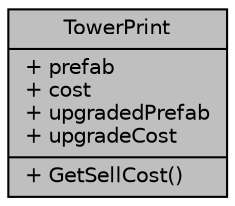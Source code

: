 digraph "TowerPrint"
{
 // LATEX_PDF_SIZE
  edge [fontname="Helvetica",fontsize="10",labelfontname="Helvetica",labelfontsize="10"];
  node [fontname="Helvetica",fontsize="10",shape=record];
  Node1 [label="{TowerPrint\n|+ prefab\l+ cost\l+ upgradedPrefab\l+ upgradeCost\l|+ GetSellCost()\l}",height=0.2,width=0.4,color="black", fillcolor="grey75", style="filled", fontcolor="black",tooltip=" "];
}
